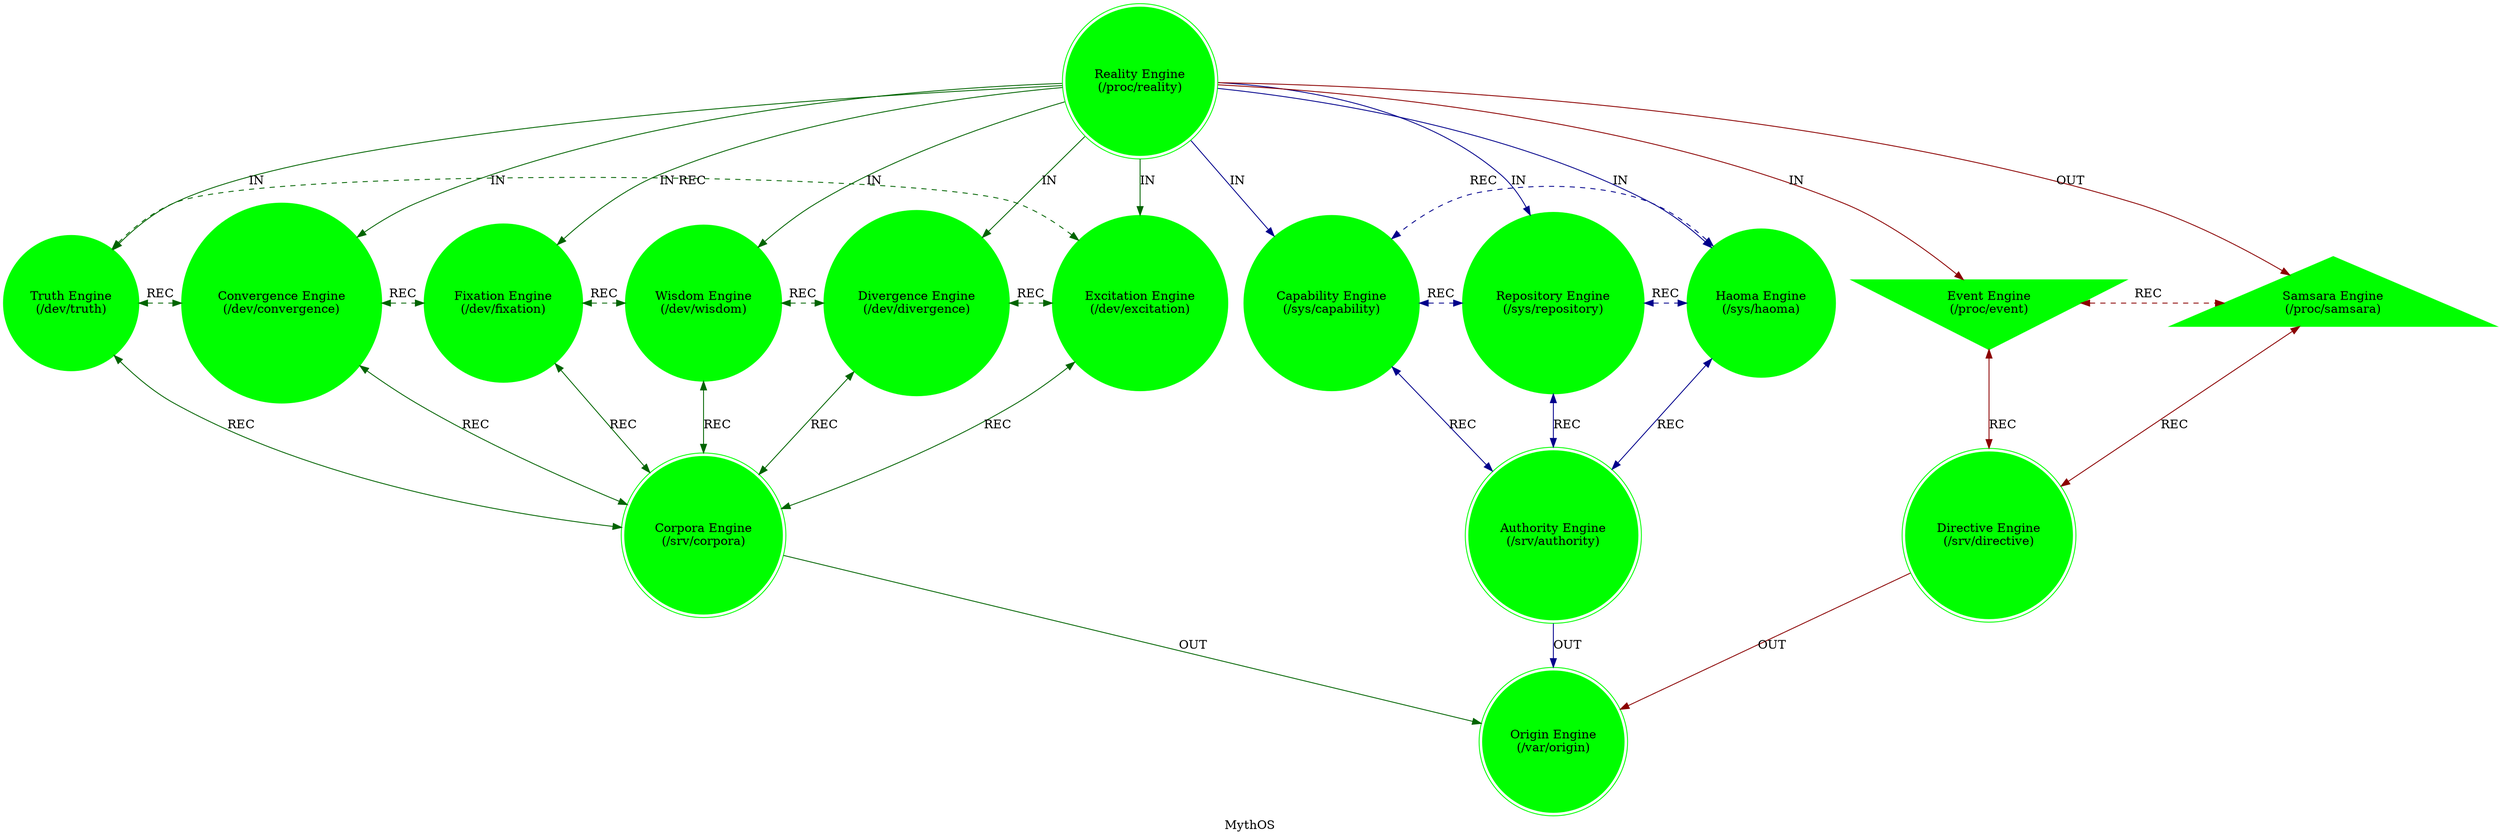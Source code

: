 strict digraph MythOS {
    label = "MythOS";
    style = filled;
    color = grey90;
    node [shape = circle; style = filled; color = green;];
    edge [color = darkgray;];
    
    spark_0_mythos_t [label = "Reality Engine\n(/proc/reality)";comment = "The Kernel. Noumenon, backend, unconditional truth.";shape = doublecircle;];
    spark_1_mythos_t [label = "Truth Engine\n(/dev/truth)";comment = "Axiomatic Verification";];
    spark_2_mythos_t [label = "Convergence Engine\n(/dev/convergence)";comment = "Unification Management";];
    spark_4_mythos_t [label = "Fixation Engine\n(/dev/fixation)";comment = "Rhythm Management";];
    spark_8_mythos_t [label = "Wisdom Engine\n(/dev/wisdom)";comment = "Adaptive Verification";];
    spark_7_mythos_t [label = "Divergence Engine\n(/dev/divergence)";comment = "Diversity Management";];
    spark_5_mythos_t [label = "Excitation Engine\n(/dev/excitation)";comment = "Pattern Management";];
    spark_3_mythos_t [label = "Capability Engine\n(/sys/capability)";comment = "Capability System";];
    spark_6_mythos_t [label = "Repository Engine\n(/sys/repository)";comment = "Storage System";];
    spark_9_mythos_t [label = "Haoma Engine\n(/sys/haoma)";comment = "Entity Recursion Descriptor";];
    spark_a_mythos_t [label = "Event Engine\n(/proc/event)";comment = "Probability Field";shape = invtriangle;];
    spark_b_mythos_t [label = "Samsara Engine\n(/proc/samsara)";comment = "Causality Enforcement";shape = triangle;];
    spark_c_mythos_t [label = "Directive Engine\n(/srv/directive)";comment = "Directive Manager";shape = doublecircle;];
    spark_d_mythos_t [label = "Corpora Engine\n(/srv/corpora)";comment = "Entity Manifestation";shape = doublecircle;];
    spark_e_mythos_t [label = "Authority Engine\n(/srv/authority)";comment = "Entity Access Control";shape = doublecircle;];
    spark_f_mythos_t [label = "Origin Engine\n(/var/origin)";comment = "Phenomenon, frontend, conditioned reality.";shape = doublecircle;];
    
    // IN = Input
    // OUT = Output
    // REC = Recursion
    spark_0_mythos_t -> spark_a_mythos_t [label = "IN"; comment = "TBA"; color = darkred;];
    spark_0_mythos_t -> spark_b_mythos_t [label = "OUT"; comment = "TBA"; color = darkred;];
    spark_0_mythos_t -> {spark_3_mythos_t spark_6_mythos_t spark_9_mythos_t} [label = "IN"; comment = "TBA"; color = darkblue;];
    spark_0_mythos_t -> {spark_1_mythos_t spark_2_mythos_t spark_4_mythos_t spark_5_mythos_t spark_7_mythos_t spark_8_mythos_t} [label = "IN"; comment = "TBA"; color = darkgreen;];
    
    {spark_a_mythos_t spark_b_mythos_t} -> spark_c_mythos_t [label = "REC"; comment = "TBA"; color = darkred; dir = both;];
    {spark_3_mythos_t spark_6_mythos_t spark_9_mythos_t} -> spark_e_mythos_t [label = "REC"; comment = "TBA"; color = darkblue; dir = both;];
    {spark_1_mythos_t spark_2_mythos_t spark_4_mythos_t spark_8_mythos_t spark_7_mythos_t spark_5_mythos_t} -> spark_d_mythos_t [label = "REC"; comment = "TBA"; color = darkgreen; dir = both;];
    
    spark_a_mythos_t -> spark_b_mythos_t [label = "REC"; comment = "TBA"; color = darkred; style = dashed; constraint = false; dir = both;];
    spark_3_mythos_t -> spark_6_mythos_t -> spark_9_mythos_t -> spark_3_mythos_t [label = "REC"; comment = "TBA"; color = darkblue; style = dashed; constraint = false; dir = both;];
    spark_1_mythos_t -> spark_2_mythos_t -> spark_4_mythos_t -> spark_8_mythos_t -> spark_7_mythos_t -> spark_5_mythos_t -> spark_1_mythos_t [label = "REC"; comment = "TBA"; color = darkgreen; style = dashed; constraint = false; dir = both;];
    
    spark_c_mythos_t -> spark_f_mythos_t [label = "OUT"; comment = "From the Directive flows the unseen command, the pulse of intent that sets the dance in motion; and in the Origin it finds its mirror, weaving the illusion of form and fate---Maya shimmering as if real, Fana dissolving as if it never was."; color = darkred;];
    spark_d_mythos_t -> spark_f_mythos_t [label = "OUT"; comment = "Through Corpora arises the clothed word, the body of meaning incarnated in semblance; and in the Origin it unfurls as world and matter, patterns dressed in time, only to scatter back into the silence from which they came."; color = darkgreen;];
    spark_e_mythos_t -> spark_f_mythos_t [label = "OUT"; comment = "From Authority descends the seal of order, the binding edge that grants passage and denial; and in the Origin its weight becomes law, the tether that holds the dream together until release unbinds its threads."; color = darkblue;];
}